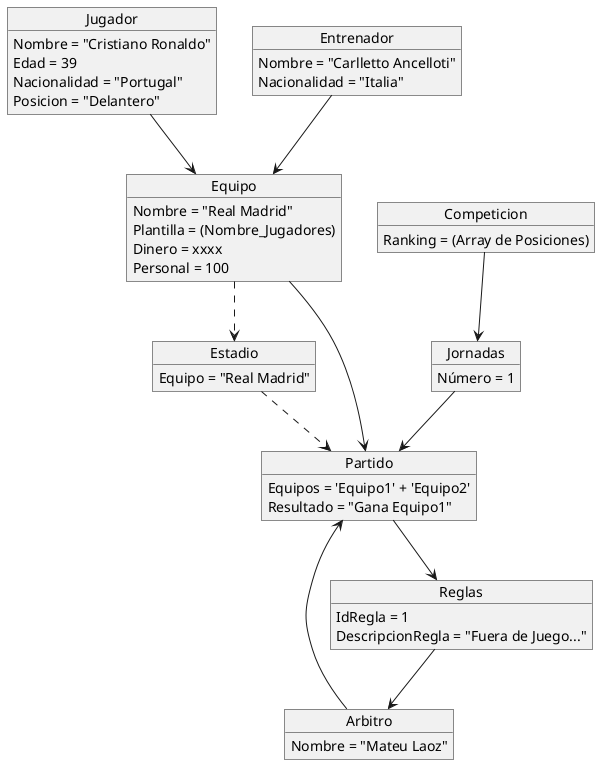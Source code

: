 @startuml
object Jugador
Jugador : Nombre = "Cristiano Ronaldo"
Jugador : Edad = 39
Jugador : Nacionalidad = "Portugal"
Jugador : Posicion = "Delantero"

object Entrenador
Entrenador : Nombre = "Carlletto Ancelloti"
Entrenador : Nacionalidad = "Italia"

object Equipo
Equipo : Nombre = "Real Madrid"
Equipo : Plantilla = (Nombre_Jugadores)
Equipo : Dinero = xxxx
Equipo : Personal = 100

object Estadio
Estadio : Equipo = "Real Madrid"

object Reglas
Reglas : IdRegla = 1
Reglas : DescripcionRegla = "Fuera de Juego..."

object Arbitro
Arbitro : Nombre = "Mateu Laoz"

object Jornadas
Jornadas : Número = 1

object Partido
Partido : Equipos = 'Equipo1' + 'Equipo2'
Partido : Resultado = "Gana Equipo1"

object Competicion 
Competicion : Ranking = (Array de Posiciones)

Jugador -->Equipo
Entrenador -->Equipo
Equipo ..>Estadio

Reglas --> Arbitro
Arbitro --> Partido
Partido --> Reglas
Jornadas --> Partido
Estadio ..> Partido
Equipo --> Partido
Competicion --> Jornadas
@enduml
